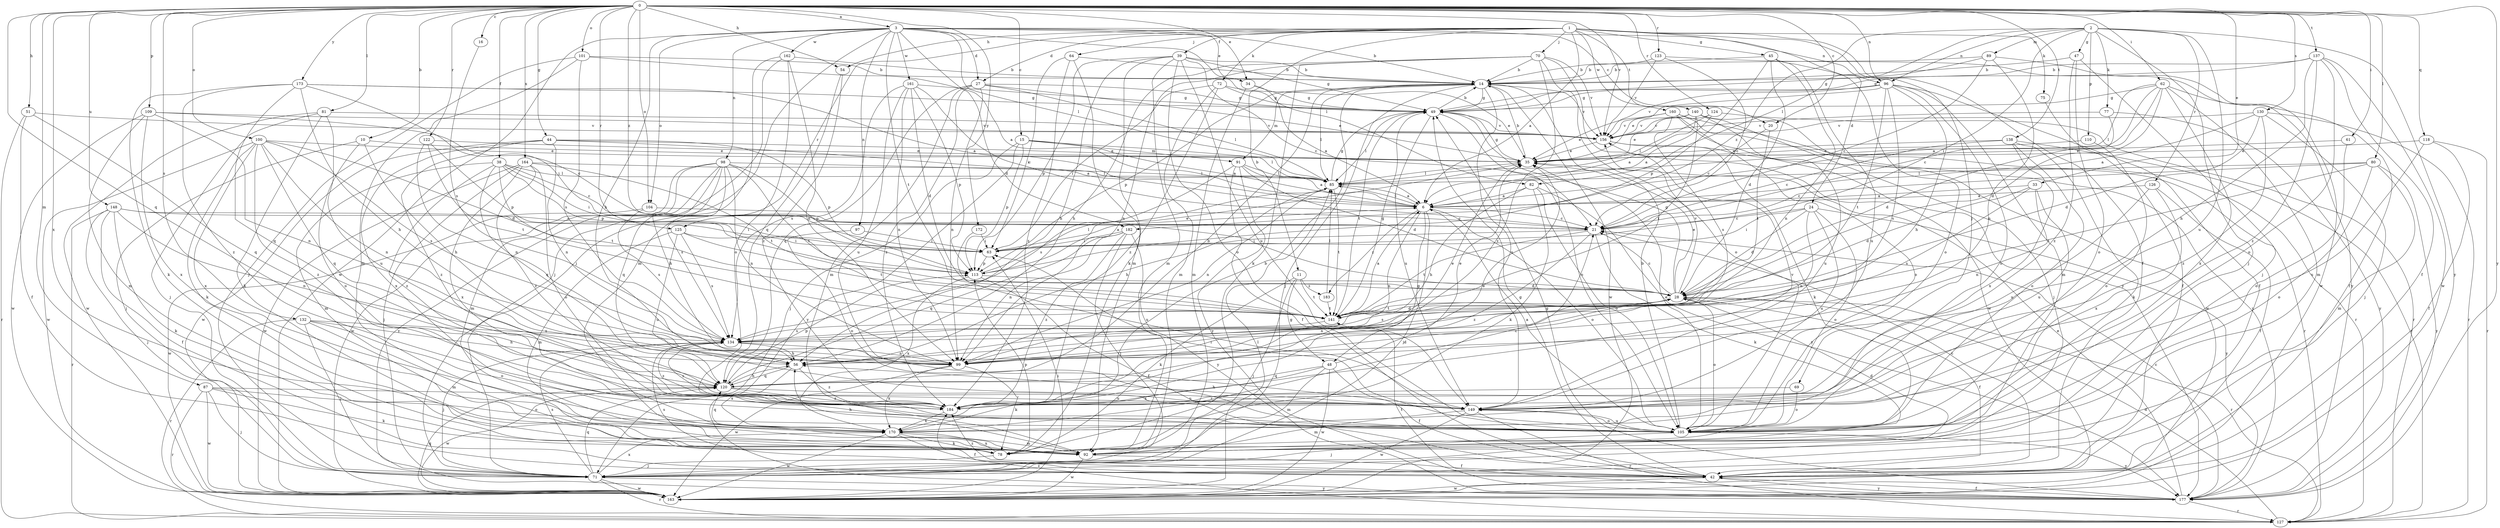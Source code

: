 strict digraph  {
0;
1;
2;
3;
6;
10;
11;
14;
15;
16;
20;
21;
24;
27;
28;
33;
34;
35;
38;
39;
42;
44;
45;
47;
48;
49;
51;
54;
56;
61;
62;
63;
64;
69;
70;
71;
72;
75;
77;
78;
80;
81;
82;
85;
87;
89;
91;
92;
96;
97;
98;
99;
100;
101;
104;
105;
109;
110;
113;
118;
120;
122;
123;
124;
125;
126;
127;
130;
132;
134;
137;
138;
140;
141;
148;
149;
156;
160;
161;
162;
163;
164;
170;
172;
173;
177;
182;
183;
184;
0 -> 3  [label=a];
0 -> 10  [label=b];
0 -> 15  [label=c];
0 -> 16  [label=c];
0 -> 20  [label=c];
0 -> 33  [label=e];
0 -> 34  [label=e];
0 -> 38  [label=f];
0 -> 44  [label=g];
0 -> 51  [label=h];
0 -> 54  [label=h];
0 -> 61  [label=i];
0 -> 62  [label=i];
0 -> 80  [label=l];
0 -> 81  [label=l];
0 -> 87  [label=m];
0 -> 96  [label=n];
0 -> 100  [label=o];
0 -> 101  [label=o];
0 -> 104  [label=o];
0 -> 109  [label=p];
0 -> 118  [label=q];
0 -> 120  [label=q];
0 -> 122  [label=r];
0 -> 123  [label=r];
0 -> 124  [label=r];
0 -> 125  [label=r];
0 -> 130  [label=s];
0 -> 132  [label=s];
0 -> 137  [label=t];
0 -> 138  [label=t];
0 -> 148  [label=u];
0 -> 156  [label=v];
0 -> 164  [label=x];
0 -> 170  [label=x];
0 -> 172  [label=y];
0 -> 173  [label=y];
0 -> 177  [label=y];
0 -> 182  [label=z];
1 -> 6  [label=a];
1 -> 11  [label=b];
1 -> 24  [label=d];
1 -> 27  [label=d];
1 -> 39  [label=f];
1 -> 42  [label=f];
1 -> 45  [label=g];
1 -> 54  [label=h];
1 -> 64  [label=j];
1 -> 69  [label=j];
1 -> 70  [label=j];
1 -> 72  [label=k];
1 -> 75  [label=k];
1 -> 125  [label=r];
1 -> 140  [label=t];
1 -> 160  [label=w];
2 -> 47  [label=g];
2 -> 63  [label=i];
2 -> 71  [label=j];
2 -> 77  [label=k];
2 -> 82  [label=l];
2 -> 89  [label=m];
2 -> 96  [label=n];
2 -> 110  [label=p];
2 -> 126  [label=r];
2 -> 149  [label=u];
2 -> 177  [label=y];
2 -> 182  [label=z];
3 -> 14  [label=b];
3 -> 20  [label=c];
3 -> 27  [label=d];
3 -> 28  [label=d];
3 -> 34  [label=e];
3 -> 56  [label=h];
3 -> 71  [label=j];
3 -> 82  [label=l];
3 -> 85  [label=l];
3 -> 96  [label=n];
3 -> 97  [label=n];
3 -> 98  [label=n];
3 -> 104  [label=o];
3 -> 141  [label=t];
3 -> 161  [label=w];
3 -> 162  [label=w];
3 -> 163  [label=w];
6 -> 21  [label=c];
6 -> 48  [label=g];
6 -> 71  [label=j];
6 -> 85  [label=l];
6 -> 99  [label=n];
6 -> 105  [label=o];
6 -> 183  [label=z];
10 -> 35  [label=e];
10 -> 56  [label=h];
10 -> 71  [label=j];
10 -> 105  [label=o];
11 -> 48  [label=g];
11 -> 71  [label=j];
11 -> 78  [label=k];
11 -> 141  [label=t];
11 -> 183  [label=z];
14 -> 49  [label=g];
14 -> 71  [label=j];
14 -> 85  [label=l];
14 -> 91  [label=m];
14 -> 113  [label=p];
14 -> 149  [label=u];
14 -> 156  [label=v];
14 -> 163  [label=w];
15 -> 6  [label=a];
15 -> 71  [label=j];
15 -> 85  [label=l];
15 -> 91  [label=m];
15 -> 113  [label=p];
15 -> 177  [label=y];
16 -> 134  [label=s];
20 -> 21  [label=c];
20 -> 141  [label=t];
21 -> 63  [label=i];
21 -> 78  [label=k];
21 -> 141  [label=t];
21 -> 184  [label=z];
24 -> 21  [label=c];
24 -> 28  [label=d];
24 -> 63  [label=i];
24 -> 99  [label=n];
24 -> 105  [label=o];
24 -> 149  [label=u];
24 -> 177  [label=y];
27 -> 35  [label=e];
27 -> 49  [label=g];
27 -> 85  [label=l];
27 -> 92  [label=m];
27 -> 99  [label=n];
27 -> 120  [label=q];
27 -> 184  [label=z];
28 -> 21  [label=c];
28 -> 35  [label=e];
28 -> 42  [label=f];
28 -> 49  [label=g];
28 -> 99  [label=n];
28 -> 105  [label=o];
28 -> 127  [label=r];
28 -> 134  [label=s];
28 -> 141  [label=t];
28 -> 156  [label=v];
33 -> 6  [label=a];
33 -> 28  [label=d];
33 -> 99  [label=n];
33 -> 134  [label=s];
33 -> 149  [label=u];
34 -> 6  [label=a];
34 -> 49  [label=g];
34 -> 92  [label=m];
35 -> 14  [label=b];
35 -> 49  [label=g];
35 -> 85  [label=l];
38 -> 21  [label=c];
38 -> 63  [label=i];
38 -> 85  [label=l];
38 -> 92  [label=m];
38 -> 113  [label=p];
38 -> 120  [label=q];
38 -> 141  [label=t];
38 -> 184  [label=z];
39 -> 14  [label=b];
39 -> 21  [label=c];
39 -> 49  [label=g];
39 -> 56  [label=h];
39 -> 78  [label=k];
39 -> 92  [label=m];
39 -> 105  [label=o];
39 -> 113  [label=p];
39 -> 149  [label=u];
42 -> 21  [label=c];
42 -> 49  [label=g];
42 -> 134  [label=s];
42 -> 163  [label=w];
42 -> 177  [label=y];
42 -> 184  [label=z];
44 -> 6  [label=a];
44 -> 35  [label=e];
44 -> 99  [label=n];
44 -> 113  [label=p];
44 -> 163  [label=w];
44 -> 170  [label=x];
44 -> 184  [label=z];
45 -> 14  [label=b];
45 -> 28  [label=d];
45 -> 99  [label=n];
45 -> 105  [label=o];
45 -> 113  [label=p];
45 -> 149  [label=u];
47 -> 14  [label=b];
47 -> 71  [label=j];
47 -> 105  [label=o];
47 -> 184  [label=z];
48 -> 35  [label=e];
48 -> 42  [label=f];
48 -> 92  [label=m];
48 -> 120  [label=q];
48 -> 163  [label=w];
48 -> 170  [label=x];
49 -> 14  [label=b];
49 -> 85  [label=l];
49 -> 105  [label=o];
49 -> 141  [label=t];
49 -> 149  [label=u];
49 -> 156  [label=v];
51 -> 42  [label=f];
51 -> 120  [label=q];
51 -> 127  [label=r];
51 -> 156  [label=v];
54 -> 120  [label=q];
54 -> 184  [label=z];
56 -> 120  [label=q];
56 -> 170  [label=x];
56 -> 184  [label=z];
61 -> 35  [label=e];
61 -> 105  [label=o];
62 -> 6  [label=a];
62 -> 21  [label=c];
62 -> 28  [label=d];
62 -> 42  [label=f];
62 -> 49  [label=g];
62 -> 85  [label=l];
62 -> 92  [label=m];
62 -> 170  [label=x];
63 -> 6  [label=a];
63 -> 113  [label=p];
64 -> 14  [label=b];
64 -> 63  [label=i];
64 -> 92  [label=m];
64 -> 184  [label=z];
69 -> 105  [label=o];
69 -> 184  [label=z];
70 -> 14  [label=b];
70 -> 56  [label=h];
70 -> 78  [label=k];
70 -> 99  [label=n];
70 -> 105  [label=o];
70 -> 156  [label=v];
70 -> 177  [label=y];
70 -> 184  [label=z];
71 -> 120  [label=q];
71 -> 127  [label=r];
71 -> 134  [label=s];
71 -> 163  [label=w];
71 -> 170  [label=x];
71 -> 177  [label=y];
72 -> 35  [label=e];
72 -> 49  [label=g];
72 -> 63  [label=i];
72 -> 92  [label=m];
72 -> 184  [label=z];
75 -> 42  [label=f];
77 -> 28  [label=d];
77 -> 156  [label=v];
77 -> 177  [label=y];
78 -> 71  [label=j];
78 -> 113  [label=p];
78 -> 170  [label=x];
80 -> 21  [label=c];
80 -> 85  [label=l];
80 -> 92  [label=m];
80 -> 105  [label=o];
80 -> 141  [label=t];
80 -> 177  [label=y];
81 -> 71  [label=j];
81 -> 78  [label=k];
81 -> 149  [label=u];
81 -> 156  [label=v];
81 -> 163  [label=w];
82 -> 6  [label=a];
82 -> 56  [label=h];
82 -> 78  [label=k];
82 -> 105  [label=o];
82 -> 177  [label=y];
85 -> 6  [label=a];
85 -> 49  [label=g];
85 -> 56  [label=h];
85 -> 99  [label=n];
85 -> 141  [label=t];
87 -> 71  [label=j];
87 -> 78  [label=k];
87 -> 105  [label=o];
87 -> 127  [label=r];
87 -> 149  [label=u];
87 -> 163  [label=w];
89 -> 14  [label=b];
89 -> 21  [label=c];
89 -> 49  [label=g];
89 -> 99  [label=n];
89 -> 163  [label=w];
91 -> 6  [label=a];
91 -> 28  [label=d];
91 -> 42  [label=f];
91 -> 85  [label=l];
91 -> 134  [label=s];
91 -> 177  [label=y];
92 -> 28  [label=d];
92 -> 42  [label=f];
92 -> 56  [label=h];
92 -> 163  [label=w];
96 -> 35  [label=e];
96 -> 42  [label=f];
96 -> 49  [label=g];
96 -> 56  [label=h];
96 -> 92  [label=m];
96 -> 105  [label=o];
96 -> 134  [label=s];
96 -> 141  [label=t];
96 -> 156  [label=v];
97 -> 63  [label=i];
97 -> 105  [label=o];
98 -> 56  [label=h];
98 -> 85  [label=l];
98 -> 92  [label=m];
98 -> 99  [label=n];
98 -> 113  [label=p];
98 -> 120  [label=q];
98 -> 134  [label=s];
98 -> 141  [label=t];
98 -> 163  [label=w];
98 -> 177  [label=y];
99 -> 35  [label=e];
99 -> 78  [label=k];
99 -> 163  [label=w];
99 -> 170  [label=x];
100 -> 28  [label=d];
100 -> 35  [label=e];
100 -> 78  [label=k];
100 -> 99  [label=n];
100 -> 120  [label=q];
100 -> 134  [label=s];
100 -> 163  [label=w];
100 -> 170  [label=x];
100 -> 184  [label=z];
101 -> 6  [label=a];
101 -> 14  [label=b];
101 -> 71  [label=j];
101 -> 92  [label=m];
101 -> 134  [label=s];
104 -> 21  [label=c];
104 -> 134  [label=s];
104 -> 163  [label=w];
105 -> 6  [label=a];
105 -> 14  [label=b];
105 -> 35  [label=e];
105 -> 63  [label=i];
105 -> 71  [label=j];
105 -> 149  [label=u];
105 -> 177  [label=y];
109 -> 21  [label=c];
109 -> 92  [label=m];
109 -> 99  [label=n];
109 -> 156  [label=v];
109 -> 163  [label=w];
109 -> 170  [label=x];
110 -> 35  [label=e];
110 -> 105  [label=o];
113 -> 28  [label=d];
113 -> 35  [label=e];
113 -> 42  [label=f];
113 -> 85  [label=l];
113 -> 170  [label=x];
118 -> 35  [label=e];
118 -> 42  [label=f];
118 -> 127  [label=r];
118 -> 149  [label=u];
120 -> 14  [label=b];
120 -> 28  [label=d];
120 -> 56  [label=h];
120 -> 113  [label=p];
120 -> 149  [label=u];
120 -> 163  [label=w];
120 -> 184  [label=z];
122 -> 35  [label=e];
122 -> 99  [label=n];
122 -> 113  [label=p];
122 -> 141  [label=t];
123 -> 14  [label=b];
123 -> 21  [label=c];
123 -> 156  [label=v];
123 -> 177  [label=y];
124 -> 6  [label=a];
124 -> 85  [label=l];
124 -> 127  [label=r];
124 -> 156  [label=v];
125 -> 63  [label=i];
125 -> 92  [label=m];
125 -> 134  [label=s];
125 -> 141  [label=t];
125 -> 149  [label=u];
126 -> 6  [label=a];
126 -> 42  [label=f];
126 -> 149  [label=u];
126 -> 170  [label=x];
127 -> 28  [label=d];
127 -> 184  [label=z];
130 -> 6  [label=a];
130 -> 28  [label=d];
130 -> 71  [label=j];
130 -> 127  [label=r];
130 -> 156  [label=v];
130 -> 184  [label=z];
132 -> 56  [label=h];
132 -> 71  [label=j];
132 -> 92  [label=m];
132 -> 105  [label=o];
132 -> 127  [label=r];
132 -> 134  [label=s];
134 -> 56  [label=h];
134 -> 71  [label=j];
134 -> 99  [label=n];
134 -> 184  [label=z];
137 -> 14  [label=b];
137 -> 42  [label=f];
137 -> 49  [label=g];
137 -> 56  [label=h];
137 -> 105  [label=o];
137 -> 163  [label=w];
137 -> 184  [label=z];
138 -> 21  [label=c];
138 -> 78  [label=k];
138 -> 105  [label=o];
138 -> 127  [label=r];
138 -> 170  [label=x];
138 -> 35  [label=w];
140 -> 6  [label=a];
140 -> 35  [label=e];
140 -> 71  [label=j];
140 -> 141  [label=t];
140 -> 149  [label=u];
140 -> 156  [label=v];
140 -> 163  [label=w];
141 -> 6  [label=a];
141 -> 28  [label=d];
141 -> 49  [label=g];
141 -> 134  [label=s];
148 -> 21  [label=c];
148 -> 42  [label=f];
148 -> 63  [label=i];
148 -> 71  [label=j];
148 -> 78  [label=k];
148 -> 99  [label=n];
148 -> 127  [label=r];
149 -> 56  [label=h];
149 -> 92  [label=m];
149 -> 105  [label=o];
149 -> 127  [label=r];
149 -> 163  [label=w];
156 -> 35  [label=e];
156 -> 78  [label=k];
156 -> 127  [label=r];
160 -> 35  [label=e];
160 -> 105  [label=o];
160 -> 127  [label=r];
160 -> 134  [label=s];
160 -> 156  [label=v];
160 -> 163  [label=w];
160 -> 177  [label=y];
161 -> 21  [label=c];
161 -> 28  [label=d];
161 -> 49  [label=g];
161 -> 99  [label=n];
161 -> 113  [label=p];
161 -> 134  [label=s];
161 -> 149  [label=u];
162 -> 14  [label=b];
162 -> 71  [label=j];
162 -> 92  [label=m];
162 -> 99  [label=n];
162 -> 105  [label=o];
163 -> 63  [label=i];
163 -> 85  [label=l];
163 -> 120  [label=q];
164 -> 71  [label=j];
164 -> 85  [label=l];
164 -> 105  [label=o];
164 -> 141  [label=t];
164 -> 163  [label=w];
164 -> 170  [label=x];
164 -> 184  [label=z];
170 -> 14  [label=b];
170 -> 21  [label=c];
170 -> 42  [label=f];
170 -> 78  [label=k];
170 -> 92  [label=m];
170 -> 120  [label=q];
170 -> 163  [label=w];
172 -> 63  [label=i];
172 -> 149  [label=u];
173 -> 6  [label=a];
173 -> 49  [label=g];
173 -> 56  [label=h];
173 -> 63  [label=i];
173 -> 78  [label=k];
173 -> 120  [label=q];
173 -> 184  [label=z];
177 -> 21  [label=c];
177 -> 35  [label=e];
177 -> 42  [label=f];
177 -> 49  [label=g];
177 -> 127  [label=r];
177 -> 141  [label=t];
182 -> 63  [label=i];
182 -> 71  [label=j];
182 -> 99  [label=n];
182 -> 120  [label=q];
182 -> 177  [label=y];
182 -> 184  [label=z];
183 -> 85  [label=l];
183 -> 141  [label=t];
184 -> 35  [label=e];
184 -> 134  [label=s];
184 -> 156  [label=v];
184 -> 170  [label=x];
}
